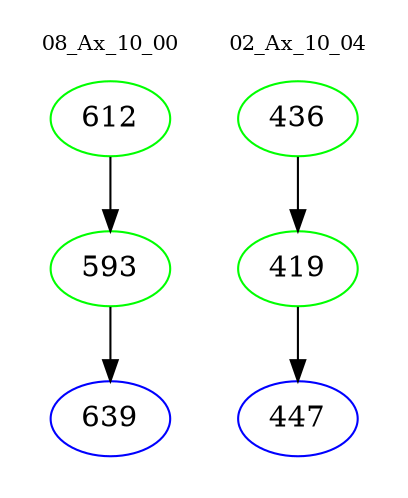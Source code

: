 digraph{
subgraph cluster_0 {
color = white
label = "08_Ax_10_00";
fontsize=10;
T0_612 [label="612", color="green"]
T0_612 -> T0_593 [color="black"]
T0_593 [label="593", color="green"]
T0_593 -> T0_639 [color="black"]
T0_639 [label="639", color="blue"]
}
subgraph cluster_1 {
color = white
label = "02_Ax_10_04";
fontsize=10;
T1_436 [label="436", color="green"]
T1_436 -> T1_419 [color="black"]
T1_419 [label="419", color="green"]
T1_419 -> T1_447 [color="black"]
T1_447 [label="447", color="blue"]
}
}
